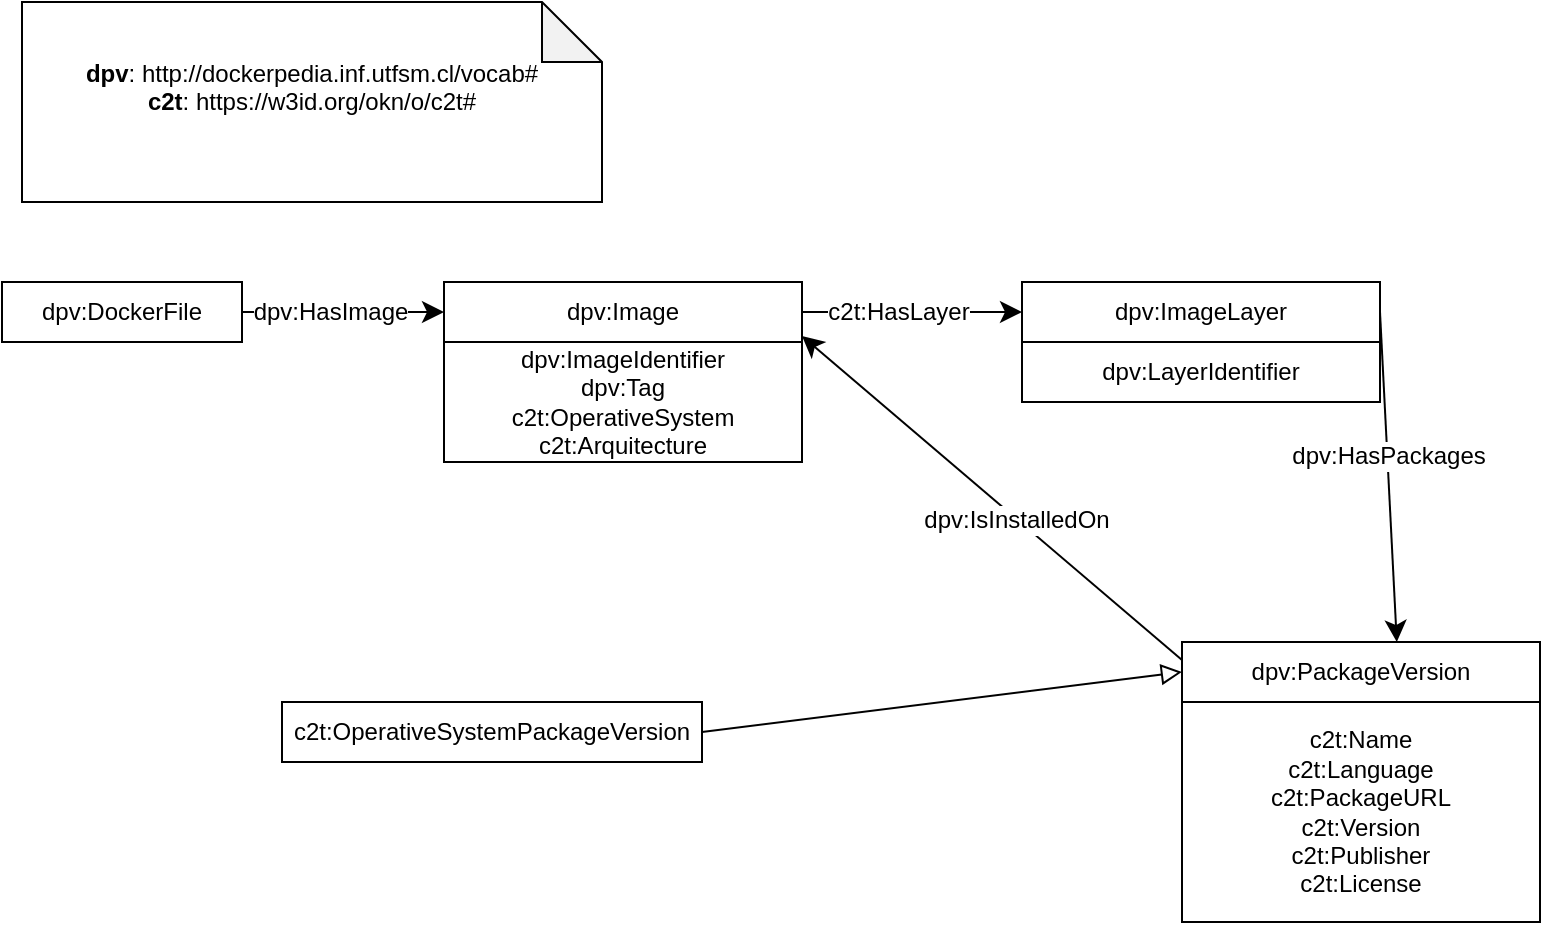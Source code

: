 <mxfile version="20.0.4" type="google"><diagram id="mflm_2lkKmyL6YEAWCGN" name="Page-1"><mxGraphModel dx="1186" dy="646" grid="1" gridSize="10" guides="1" tooltips="1" connect="1" arrows="1" fold="1" page="1" pageScale="1" pageWidth="827" pageHeight="1169" math="0" shadow="0"><root><mxCell id="0"/><mxCell id="1" parent="0"/><mxCell id="ynnAbfy0IaoED8WUiVwr-1" value="dpv:DockerFile" style="rounded=0;whiteSpace=wrap;html=1;snapToPoint=1;points=[[0.1,0],[0.2,0],[0.3,0],[0.4,0],[0.5,0],[0.6,0],[0.7,0],[0.8,0],[0.9,0],[0,0.1],[0,0.3],[0,0.5],[0,0.7],[0,0.9],[0.1,1],[0.2,1],[0.3,1],[0.4,1],[0.5,1],[0.6,1],[0.7,1],[0.8,1],[0.9,1],[1,0.1],[1,0.3],[1,0.5],[1,0.7],[1,0.9]];" parent="1" vertex="1"><mxGeometry x="30" y="180.0" width="120" height="30" as="geometry"/></mxCell><mxCell id="i-JLU4GLdLrdHiigFXeH-3" value="&lt;div&gt;&lt;b&gt;dpv&lt;/b&gt;: http://dockerpedia.inf.utfsm.cl/vocab#&lt;/div&gt;&lt;div&gt;&lt;div&gt;&lt;b&gt;c2t&lt;/b&gt;: https://w3id.org/okn/o/c2t#&lt;/div&gt;&lt;/div&gt;&lt;div&gt;&lt;br&gt;&lt;/div&gt;" style="shape=note;whiteSpace=wrap;html=1;backgroundOutline=1;darkOpacity=0.05;" parent="1" vertex="1"><mxGeometry x="40" y="40" width="290" height="100" as="geometry"/></mxCell><mxCell id="i-JLU4GLdLrdHiigFXeH-5" value="c2t:OperativeSystemPackageVersion" style="rounded=0;whiteSpace=wrap;html=1;snapToPoint=1;points=[[0.1,0],[0.2,0],[0.3,0],[0.4,0],[0.5,0],[0.6,0],[0.7,0],[0.8,0],[0.9,0],[0,0.1],[0,0.3],[0,0.5],[0,0.7],[0,0.9],[0.1,1],[0.2,1],[0.3,1],[0.4,1],[0.5,1],[0.6,1],[0.7,1],[0.8,1],[0.9,1],[1,0.1],[1,0.3],[1,0.5],[1,0.7],[1,0.9]];" parent="1" vertex="1"><mxGeometry x="170" y="390" width="210" height="30" as="geometry"/></mxCell><mxCell id="otelCPc3OrIaJbJQ1xuU-1" value="dpv:ImageIdentifier&lt;br&gt;dpv:Tag&lt;br&gt;c2t:OperativeSystem&lt;br&gt;c2t:Arquitecture" style="rounded=0;whiteSpace=wrap;html=1;snapToPoint=1;points=[[0.1,0],[0.2,0],[0.3,0],[0.4,0],[0.5,0],[0.6,0],[0.7,0],[0.8,0],[0.9,0],[0,0.1],[0,0.3],[0,0.5],[0,0.7],[0,0.9],[0.1,1],[0.2,1],[0.3,1],[0.4,1],[0.5,1],[0.6,1],[0.7,1],[0.8,1],[0.9,1],[1,0.1],[1,0.3],[1,0.5],[1,0.7],[1,0.9]];" parent="1" vertex="1"><mxGeometry x="251" y="210" width="179" height="60" as="geometry"/></mxCell><mxCell id="otelCPc3OrIaJbJQ1xuU-2" value="dpv:Image" style="rounded=0;whiteSpace=wrap;html=1;snapToPoint=1;points=[[0.1,0],[0.2,0],[0.3,0],[0.4,0],[0.5,0],[0.6,0],[0.7,0],[0.8,0],[0.9,0],[0,0.1],[0,0.3],[0,0.5],[0,0.7],[0,0.9],[0.1,1],[0.2,1],[0.3,1],[0.4,1],[0.5,1],[0.6,1],[0.7,1],[0.8,1],[0.9,1],[1,0.1],[1,0.3],[1,0.5],[1,0.7],[1,0.9]];" parent="1" vertex="1"><mxGeometry x="251" y="180.0" width="179" height="30" as="geometry"/></mxCell><mxCell id="otelCPc3OrIaJbJQ1xuU-3" value="dpv:LayerIdentifier" style="rounded=0;whiteSpace=wrap;html=1;snapToPoint=1;points=[[0.1,0],[0.2,0],[0.3,0],[0.4,0],[0.5,0],[0.6,0],[0.7,0],[0.8,0],[0.9,0],[0,0.1],[0,0.3],[0,0.5],[0,0.7],[0,0.9],[0.1,1],[0.2,1],[0.3,1],[0.4,1],[0.5,1],[0.6,1],[0.7,1],[0.8,1],[0.9,1],[1,0.1],[1,0.3],[1,0.5],[1,0.7],[1,0.9]];" parent="1" vertex="1"><mxGeometry x="540" y="210.0" width="179" height="30" as="geometry"/></mxCell><mxCell id="otelCPc3OrIaJbJQ1xuU-4" value="dpv:ImageLayer" style="rounded=0;whiteSpace=wrap;html=1;snapToPoint=1;points=[[0.1,0],[0.2,0],[0.3,0],[0.4,0],[0.5,0],[0.6,0],[0.7,0],[0.8,0],[0.9,0],[0,0.1],[0,0.3],[0,0.5],[0,0.7],[0,0.9],[0.1,1],[0.2,1],[0.3,1],[0.4,1],[0.5,1],[0.6,1],[0.7,1],[0.8,1],[0.9,1],[1,0.1],[1,0.3],[1,0.5],[1,0.7],[1,0.9]];" parent="1" vertex="1"><mxGeometry x="540" y="180.0" width="179" height="30" as="geometry"/></mxCell><mxCell id="otelCPc3OrIaJbJQ1xuU-6" value="c2t:Name&lt;br&gt;c2t:Language&lt;br&gt;c2t:PackageURL&lt;br&gt;c2t:Version&lt;br&gt;c2t:Publisher&lt;br&gt;c2t:License" style="rounded=0;whiteSpace=wrap;html=1;snapToPoint=1;points=[[0.1,0],[0.2,0],[0.3,0],[0.4,0],[0.5,0],[0.6,0],[0.7,0],[0.8,0],[0.9,0],[0,0.1],[0,0.3],[0,0.5],[0,0.7],[0,0.9],[0.1,1],[0.2,1],[0.3,1],[0.4,1],[0.5,1],[0.6,1],[0.7,1],[0.8,1],[0.9,1],[1,0.1],[1,0.3],[1,0.5],[1,0.7],[1,0.9]];" parent="1" vertex="1"><mxGeometry x="620" y="390" width="179" height="110" as="geometry"/></mxCell><mxCell id="otelCPc3OrIaJbJQ1xuU-7" value="dpv:PackageVersion" style="rounded=0;whiteSpace=wrap;html=1;snapToPoint=1;points=[[0.1,0],[0.2,0],[0.3,0],[0.4,0],[0.5,0],[0.6,0],[0.7,0],[0.8,0],[0.9,0],[0,0.1],[0,0.3],[0,0.5],[0,0.7],[0,0.9],[0.1,1],[0.2,1],[0.3,1],[0.4,1],[0.5,1],[0.6,1],[0.7,1],[0.8,1],[0.9,1],[1,0.1],[1,0.3],[1,0.5],[1,0.7],[1,0.9]];" parent="1" vertex="1"><mxGeometry x="620" y="360.0" width="179" height="30" as="geometry"/></mxCell><mxCell id="KQOHaqvcbEtSeWsuIo5N-1" value="" style="endArrow=classic;html=1;exitX=1;exitY=0.5;exitDx=0;exitDy=0;endSize=8;arcSize=0;rounded=0;entryX=0;entryY=0.5;entryDx=0;entryDy=0;" parent="1" source="ynnAbfy0IaoED8WUiVwr-1" target="otelCPc3OrIaJbJQ1xuU-2" edge="1"><mxGeometry width="50" height="50" relative="1" as="geometry"><mxPoint x="340" y="320" as="sourcePoint"/><mxPoint x="537" y="320" as="targetPoint"/></mxGeometry></mxCell><mxCell id="KQOHaqvcbEtSeWsuIo5N-2" value="dpv:HasImage" style="text;html=1;align=center;verticalAlign=middle;resizable=0;points=[];labelBackgroundColor=#ffffff;" parent="KQOHaqvcbEtSeWsuIo5N-1" connectable="0" vertex="1"><mxGeometry x="-0.127" relative="1" as="geometry"><mxPoint as="offset"/></mxGeometry></mxCell><mxCell id="KQOHaqvcbEtSeWsuIo5N-4" value="" style="endArrow=classic;html=1;endSize=8;arcSize=0;rounded=0;exitX=1;exitY=0.5;exitDx=0;exitDy=0;entryX=0;entryY=0.5;entryDx=0;entryDy=0;" parent="1" source="otelCPc3OrIaJbJQ1xuU-2" target="otelCPc3OrIaJbJQ1xuU-4" edge="1"><mxGeometry width="50" height="50" relative="1" as="geometry"><mxPoint x="470" y="140" as="sourcePoint"/><mxPoint x="480" y="140" as="targetPoint"/></mxGeometry></mxCell><mxCell id="KQOHaqvcbEtSeWsuIo5N-5" value="c2t:HasLayer" style="text;html=1;align=center;verticalAlign=middle;resizable=0;points=[];labelBackgroundColor=#ffffff;" parent="KQOHaqvcbEtSeWsuIo5N-4" connectable="0" vertex="1"><mxGeometry x="-0.127" relative="1" as="geometry"><mxPoint as="offset"/></mxGeometry></mxCell><mxCell id="KQOHaqvcbEtSeWsuIo5N-6" value="" style="endArrow=classic;html=1;exitX=1;exitY=0.5;exitDx=0;exitDy=0;entryX=0.6;entryY=0;entryDx=0;entryDy=0;endSize=8;arcSize=0;rounded=0;" parent="1" source="otelCPc3OrIaJbJQ1xuU-4" target="otelCPc3OrIaJbJQ1xuU-7" edge="1"><mxGeometry width="50" height="50" relative="1" as="geometry"><mxPoint x="170" y="245.0" as="sourcePoint"/><mxPoint x="310" y="245" as="targetPoint"/></mxGeometry></mxCell><mxCell id="KQOHaqvcbEtSeWsuIo5N-7" value="dpv:HasPackages" style="text;html=1;align=center;verticalAlign=middle;resizable=0;points=[];labelBackgroundColor=#ffffff;" parent="KQOHaqvcbEtSeWsuIo5N-6" connectable="0" vertex="1"><mxGeometry x="-0.127" relative="1" as="geometry"><mxPoint as="offset"/></mxGeometry></mxCell><mxCell id="KQOHaqvcbEtSeWsuIo5N-10" value="" style="endArrow=classic;html=1;exitX=0;exitY=0.3;exitDx=0;exitDy=0;entryX=1;entryY=0.9;entryDx=0;entryDy=0;endSize=8;arcSize=0;rounded=0;" parent="1" source="otelCPc3OrIaJbJQ1xuU-7" target="otelCPc3OrIaJbJQ1xuU-2" edge="1"><mxGeometry width="50" height="50" relative="1" as="geometry"><mxPoint x="190" y="265.0" as="sourcePoint"/><mxPoint x="330" y="265" as="targetPoint"/></mxGeometry></mxCell><mxCell id="KQOHaqvcbEtSeWsuIo5N-11" value="dpv:IsInstalledOn" style="text;html=1;align=center;verticalAlign=middle;resizable=0;points=[];labelBackgroundColor=#ffffff;" parent="KQOHaqvcbEtSeWsuIo5N-10" connectable="0" vertex="1"><mxGeometry x="-0.127" relative="1" as="geometry"><mxPoint as="offset"/></mxGeometry></mxCell><mxCell id="j2gqTobk6dp1hOYzKXRA-4" value="" style="endArrow=block;html=1;fontColor=#000099;exitX=1;exitY=0.5;exitDx=0;exitDy=0;endFill=0;entryX=0;entryY=0.5;entryDx=0;entryDy=0;endSize=8;arcSize=0;rounded=0;" parent="1" source="i-JLU4GLdLrdHiigFXeH-5" target="otelCPc3OrIaJbJQ1xuU-7" edge="1"><mxGeometry width="50" height="50" relative="1" as="geometry"><mxPoint x="410" y="400" as="sourcePoint"/><mxPoint x="410" y="330" as="targetPoint"/></mxGeometry></mxCell></root></mxGraphModel></diagram></mxfile>